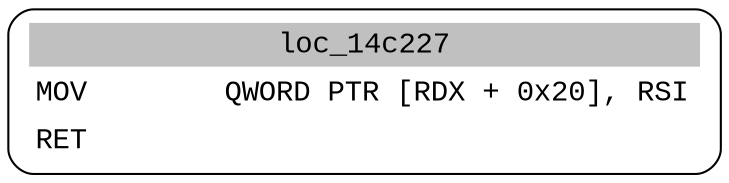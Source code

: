 digraph asm_graph {
1941 [
shape="Mrecord" fontname="Courier New"label =<<table border="0" cellborder="0" cellpadding="3"><tr><td align="center" colspan="2" bgcolor="grey">loc_14c227</td></tr><tr><td align="left">MOV        QWORD PTR [RDX + 0x20], RSI</td></tr><tr><td align="left">RET        </td></tr></table>> ];
}